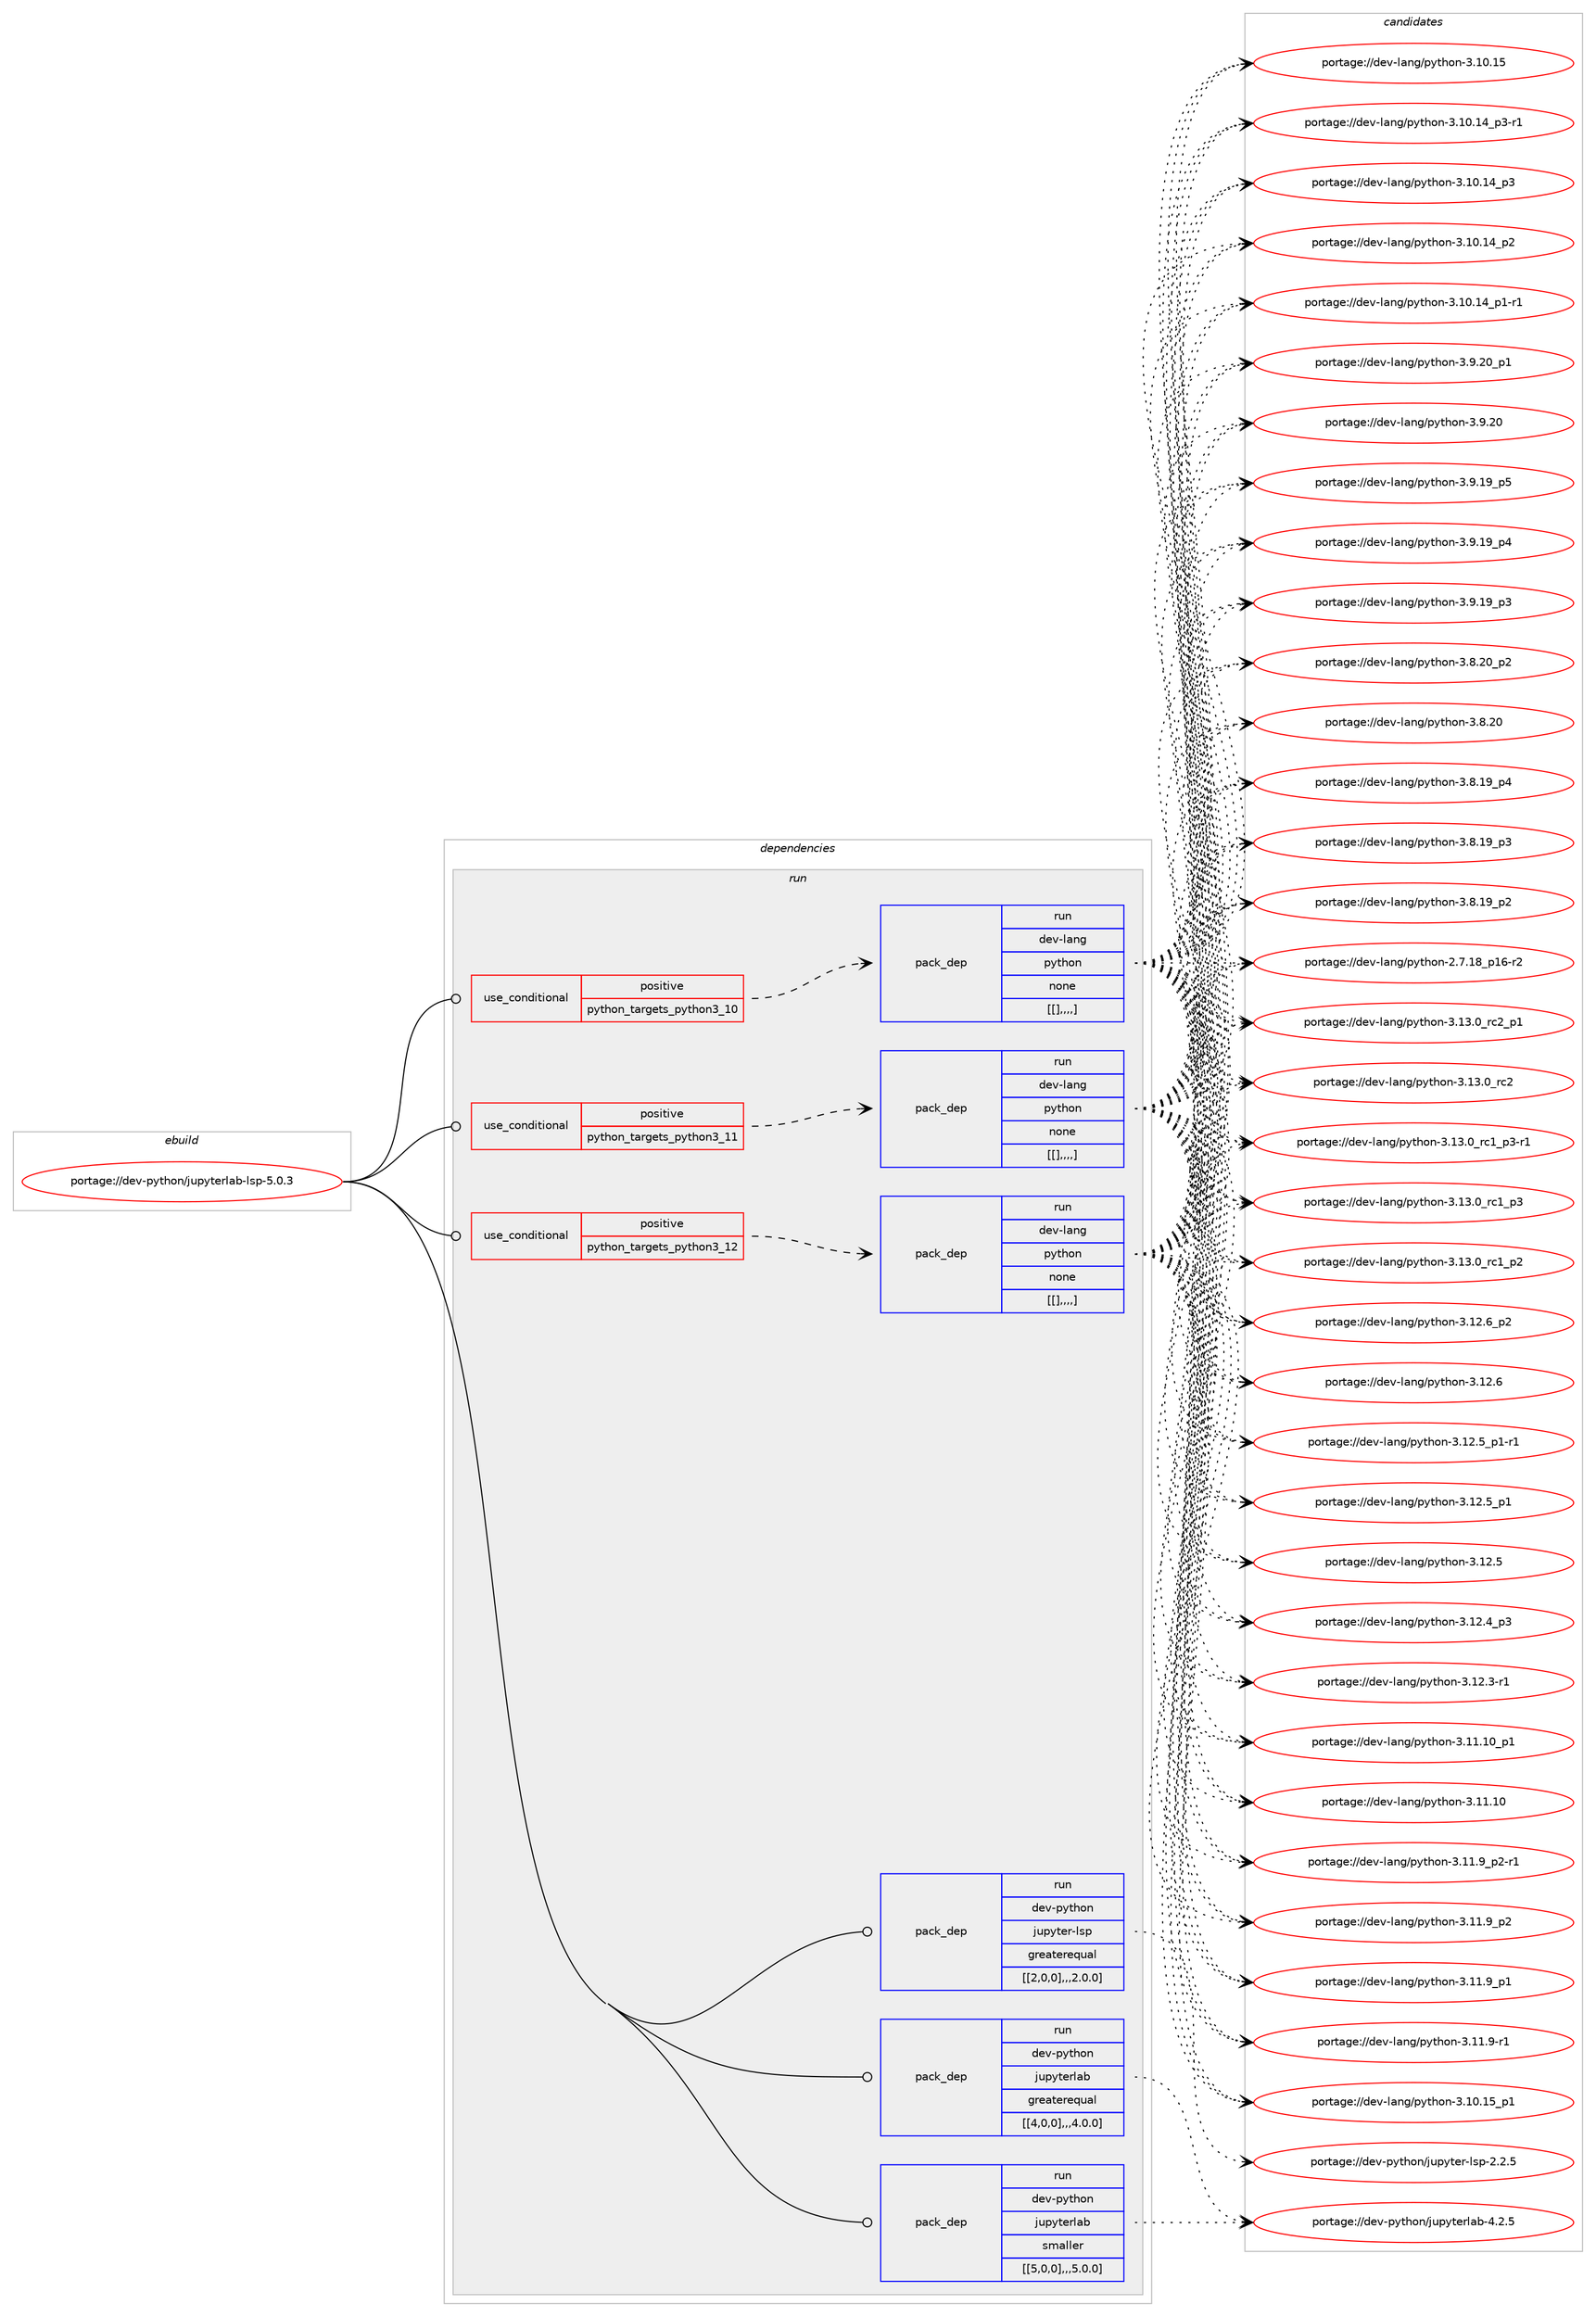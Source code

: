 digraph prolog {

# *************
# Graph options
# *************

newrank=true;
concentrate=true;
compound=true;
graph [rankdir=LR,fontname=Helvetica,fontsize=10,ranksep=1.5];#, ranksep=2.5, nodesep=0.2];
edge  [arrowhead=vee];
node  [fontname=Helvetica,fontsize=10];

# **********
# The ebuild
# **********

subgraph cluster_leftcol {
color=gray;
label=<<i>ebuild</i>>;
id [label="portage://dev-python/jupyterlab-lsp-5.0.3", color=red, width=4, href="../dev-python/jupyterlab-lsp-5.0.3.svg"];
}

# ****************
# The dependencies
# ****************

subgraph cluster_midcol {
color=gray;
label=<<i>dependencies</i>>;
subgraph cluster_compile {
fillcolor="#eeeeee";
style=filled;
label=<<i>compile</i>>;
}
subgraph cluster_compileandrun {
fillcolor="#eeeeee";
style=filled;
label=<<i>compile and run</i>>;
}
subgraph cluster_run {
fillcolor="#eeeeee";
style=filled;
label=<<i>run</i>>;
subgraph cond35221 {
dependency151256 [label=<<TABLE BORDER="0" CELLBORDER="1" CELLSPACING="0" CELLPADDING="4"><TR><TD ROWSPAN="3" CELLPADDING="10">use_conditional</TD></TR><TR><TD>positive</TD></TR><TR><TD>python_targets_python3_10</TD></TR></TABLE>>, shape=none, color=red];
subgraph pack114821 {
dependency151257 [label=<<TABLE BORDER="0" CELLBORDER="1" CELLSPACING="0" CELLPADDING="4" WIDTH="220"><TR><TD ROWSPAN="6" CELLPADDING="30">pack_dep</TD></TR><TR><TD WIDTH="110">run</TD></TR><TR><TD>dev-lang</TD></TR><TR><TD>python</TD></TR><TR><TD>none</TD></TR><TR><TD>[[],,,,]</TD></TR></TABLE>>, shape=none, color=blue];
}
dependency151256:e -> dependency151257:w [weight=20,style="dashed",arrowhead="vee"];
}
id:e -> dependency151256:w [weight=20,style="solid",arrowhead="odot"];
subgraph cond35222 {
dependency151258 [label=<<TABLE BORDER="0" CELLBORDER="1" CELLSPACING="0" CELLPADDING="4"><TR><TD ROWSPAN="3" CELLPADDING="10">use_conditional</TD></TR><TR><TD>positive</TD></TR><TR><TD>python_targets_python3_11</TD></TR></TABLE>>, shape=none, color=red];
subgraph pack114822 {
dependency151259 [label=<<TABLE BORDER="0" CELLBORDER="1" CELLSPACING="0" CELLPADDING="4" WIDTH="220"><TR><TD ROWSPAN="6" CELLPADDING="30">pack_dep</TD></TR><TR><TD WIDTH="110">run</TD></TR><TR><TD>dev-lang</TD></TR><TR><TD>python</TD></TR><TR><TD>none</TD></TR><TR><TD>[[],,,,]</TD></TR></TABLE>>, shape=none, color=blue];
}
dependency151258:e -> dependency151259:w [weight=20,style="dashed",arrowhead="vee"];
}
id:e -> dependency151258:w [weight=20,style="solid",arrowhead="odot"];
subgraph cond35223 {
dependency151260 [label=<<TABLE BORDER="0" CELLBORDER="1" CELLSPACING="0" CELLPADDING="4"><TR><TD ROWSPAN="3" CELLPADDING="10">use_conditional</TD></TR><TR><TD>positive</TD></TR><TR><TD>python_targets_python3_12</TD></TR></TABLE>>, shape=none, color=red];
subgraph pack114823 {
dependency151261 [label=<<TABLE BORDER="0" CELLBORDER="1" CELLSPACING="0" CELLPADDING="4" WIDTH="220"><TR><TD ROWSPAN="6" CELLPADDING="30">pack_dep</TD></TR><TR><TD WIDTH="110">run</TD></TR><TR><TD>dev-lang</TD></TR><TR><TD>python</TD></TR><TR><TD>none</TD></TR><TR><TD>[[],,,,]</TD></TR></TABLE>>, shape=none, color=blue];
}
dependency151260:e -> dependency151261:w [weight=20,style="dashed",arrowhead="vee"];
}
id:e -> dependency151260:w [weight=20,style="solid",arrowhead="odot"];
subgraph pack114824 {
dependency151262 [label=<<TABLE BORDER="0" CELLBORDER="1" CELLSPACING="0" CELLPADDING="4" WIDTH="220"><TR><TD ROWSPAN="6" CELLPADDING="30">pack_dep</TD></TR><TR><TD WIDTH="110">run</TD></TR><TR><TD>dev-python</TD></TR><TR><TD>jupyter-lsp</TD></TR><TR><TD>greaterequal</TD></TR><TR><TD>[[2,0,0],,,2.0.0]</TD></TR></TABLE>>, shape=none, color=blue];
}
id:e -> dependency151262:w [weight=20,style="solid",arrowhead="odot"];
subgraph pack114825 {
dependency151263 [label=<<TABLE BORDER="0" CELLBORDER="1" CELLSPACING="0" CELLPADDING="4" WIDTH="220"><TR><TD ROWSPAN="6" CELLPADDING="30">pack_dep</TD></TR><TR><TD WIDTH="110">run</TD></TR><TR><TD>dev-python</TD></TR><TR><TD>jupyterlab</TD></TR><TR><TD>greaterequal</TD></TR><TR><TD>[[4,0,0],,,4.0.0]</TD></TR></TABLE>>, shape=none, color=blue];
}
id:e -> dependency151263:w [weight=20,style="solid",arrowhead="odot"];
subgraph pack114826 {
dependency151264 [label=<<TABLE BORDER="0" CELLBORDER="1" CELLSPACING="0" CELLPADDING="4" WIDTH="220"><TR><TD ROWSPAN="6" CELLPADDING="30">pack_dep</TD></TR><TR><TD WIDTH="110">run</TD></TR><TR><TD>dev-python</TD></TR><TR><TD>jupyterlab</TD></TR><TR><TD>smaller</TD></TR><TR><TD>[[5,0,0],,,5.0.0]</TD></TR></TABLE>>, shape=none, color=blue];
}
id:e -> dependency151264:w [weight=20,style="solid",arrowhead="odot"];
}
}

# **************
# The candidates
# **************

subgraph cluster_choices {
rank=same;
color=gray;
label=<<i>candidates</i>>;

subgraph choice114821 {
color=black;
nodesep=1;
choice100101118451089711010347112121116104111110455146495146489511499509511249 [label="portage://dev-lang/python-3.13.0_rc2_p1", color=red, width=4,href="../dev-lang/python-3.13.0_rc2_p1.svg"];
choice10010111845108971101034711212111610411111045514649514648951149950 [label="portage://dev-lang/python-3.13.0_rc2", color=red, width=4,href="../dev-lang/python-3.13.0_rc2.svg"];
choice1001011184510897110103471121211161041111104551464951464895114994995112514511449 [label="portage://dev-lang/python-3.13.0_rc1_p3-r1", color=red, width=4,href="../dev-lang/python-3.13.0_rc1_p3-r1.svg"];
choice100101118451089711010347112121116104111110455146495146489511499499511251 [label="portage://dev-lang/python-3.13.0_rc1_p3", color=red, width=4,href="../dev-lang/python-3.13.0_rc1_p3.svg"];
choice100101118451089711010347112121116104111110455146495146489511499499511250 [label="portage://dev-lang/python-3.13.0_rc1_p2", color=red, width=4,href="../dev-lang/python-3.13.0_rc1_p2.svg"];
choice100101118451089711010347112121116104111110455146495046549511250 [label="portage://dev-lang/python-3.12.6_p2", color=red, width=4,href="../dev-lang/python-3.12.6_p2.svg"];
choice10010111845108971101034711212111610411111045514649504654 [label="portage://dev-lang/python-3.12.6", color=red, width=4,href="../dev-lang/python-3.12.6.svg"];
choice1001011184510897110103471121211161041111104551464950465395112494511449 [label="portage://dev-lang/python-3.12.5_p1-r1", color=red, width=4,href="../dev-lang/python-3.12.5_p1-r1.svg"];
choice100101118451089711010347112121116104111110455146495046539511249 [label="portage://dev-lang/python-3.12.5_p1", color=red, width=4,href="../dev-lang/python-3.12.5_p1.svg"];
choice10010111845108971101034711212111610411111045514649504653 [label="portage://dev-lang/python-3.12.5", color=red, width=4,href="../dev-lang/python-3.12.5.svg"];
choice100101118451089711010347112121116104111110455146495046529511251 [label="portage://dev-lang/python-3.12.4_p3", color=red, width=4,href="../dev-lang/python-3.12.4_p3.svg"];
choice100101118451089711010347112121116104111110455146495046514511449 [label="portage://dev-lang/python-3.12.3-r1", color=red, width=4,href="../dev-lang/python-3.12.3-r1.svg"];
choice10010111845108971101034711212111610411111045514649494649489511249 [label="portage://dev-lang/python-3.11.10_p1", color=red, width=4,href="../dev-lang/python-3.11.10_p1.svg"];
choice1001011184510897110103471121211161041111104551464949464948 [label="portage://dev-lang/python-3.11.10", color=red, width=4,href="../dev-lang/python-3.11.10.svg"];
choice1001011184510897110103471121211161041111104551464949465795112504511449 [label="portage://dev-lang/python-3.11.9_p2-r1", color=red, width=4,href="../dev-lang/python-3.11.9_p2-r1.svg"];
choice100101118451089711010347112121116104111110455146494946579511250 [label="portage://dev-lang/python-3.11.9_p2", color=red, width=4,href="../dev-lang/python-3.11.9_p2.svg"];
choice100101118451089711010347112121116104111110455146494946579511249 [label="portage://dev-lang/python-3.11.9_p1", color=red, width=4,href="../dev-lang/python-3.11.9_p1.svg"];
choice100101118451089711010347112121116104111110455146494946574511449 [label="portage://dev-lang/python-3.11.9-r1", color=red, width=4,href="../dev-lang/python-3.11.9-r1.svg"];
choice10010111845108971101034711212111610411111045514649484649539511249 [label="portage://dev-lang/python-3.10.15_p1", color=red, width=4,href="../dev-lang/python-3.10.15_p1.svg"];
choice1001011184510897110103471121211161041111104551464948464953 [label="portage://dev-lang/python-3.10.15", color=red, width=4,href="../dev-lang/python-3.10.15.svg"];
choice100101118451089711010347112121116104111110455146494846495295112514511449 [label="portage://dev-lang/python-3.10.14_p3-r1", color=red, width=4,href="../dev-lang/python-3.10.14_p3-r1.svg"];
choice10010111845108971101034711212111610411111045514649484649529511251 [label="portage://dev-lang/python-3.10.14_p3", color=red, width=4,href="../dev-lang/python-3.10.14_p3.svg"];
choice10010111845108971101034711212111610411111045514649484649529511250 [label="portage://dev-lang/python-3.10.14_p2", color=red, width=4,href="../dev-lang/python-3.10.14_p2.svg"];
choice100101118451089711010347112121116104111110455146494846495295112494511449 [label="portage://dev-lang/python-3.10.14_p1-r1", color=red, width=4,href="../dev-lang/python-3.10.14_p1-r1.svg"];
choice100101118451089711010347112121116104111110455146574650489511249 [label="portage://dev-lang/python-3.9.20_p1", color=red, width=4,href="../dev-lang/python-3.9.20_p1.svg"];
choice10010111845108971101034711212111610411111045514657465048 [label="portage://dev-lang/python-3.9.20", color=red, width=4,href="../dev-lang/python-3.9.20.svg"];
choice100101118451089711010347112121116104111110455146574649579511253 [label="portage://dev-lang/python-3.9.19_p5", color=red, width=4,href="../dev-lang/python-3.9.19_p5.svg"];
choice100101118451089711010347112121116104111110455146574649579511252 [label="portage://dev-lang/python-3.9.19_p4", color=red, width=4,href="../dev-lang/python-3.9.19_p4.svg"];
choice100101118451089711010347112121116104111110455146574649579511251 [label="portage://dev-lang/python-3.9.19_p3", color=red, width=4,href="../dev-lang/python-3.9.19_p3.svg"];
choice100101118451089711010347112121116104111110455146564650489511250 [label="portage://dev-lang/python-3.8.20_p2", color=red, width=4,href="../dev-lang/python-3.8.20_p2.svg"];
choice10010111845108971101034711212111610411111045514656465048 [label="portage://dev-lang/python-3.8.20", color=red, width=4,href="../dev-lang/python-3.8.20.svg"];
choice100101118451089711010347112121116104111110455146564649579511252 [label="portage://dev-lang/python-3.8.19_p4", color=red, width=4,href="../dev-lang/python-3.8.19_p4.svg"];
choice100101118451089711010347112121116104111110455146564649579511251 [label="portage://dev-lang/python-3.8.19_p3", color=red, width=4,href="../dev-lang/python-3.8.19_p3.svg"];
choice100101118451089711010347112121116104111110455146564649579511250 [label="portage://dev-lang/python-3.8.19_p2", color=red, width=4,href="../dev-lang/python-3.8.19_p2.svg"];
choice100101118451089711010347112121116104111110455046554649569511249544511450 [label="portage://dev-lang/python-2.7.18_p16-r2", color=red, width=4,href="../dev-lang/python-2.7.18_p16-r2.svg"];
dependency151257:e -> choice100101118451089711010347112121116104111110455146495146489511499509511249:w [style=dotted,weight="100"];
dependency151257:e -> choice10010111845108971101034711212111610411111045514649514648951149950:w [style=dotted,weight="100"];
dependency151257:e -> choice1001011184510897110103471121211161041111104551464951464895114994995112514511449:w [style=dotted,weight="100"];
dependency151257:e -> choice100101118451089711010347112121116104111110455146495146489511499499511251:w [style=dotted,weight="100"];
dependency151257:e -> choice100101118451089711010347112121116104111110455146495146489511499499511250:w [style=dotted,weight="100"];
dependency151257:e -> choice100101118451089711010347112121116104111110455146495046549511250:w [style=dotted,weight="100"];
dependency151257:e -> choice10010111845108971101034711212111610411111045514649504654:w [style=dotted,weight="100"];
dependency151257:e -> choice1001011184510897110103471121211161041111104551464950465395112494511449:w [style=dotted,weight="100"];
dependency151257:e -> choice100101118451089711010347112121116104111110455146495046539511249:w [style=dotted,weight="100"];
dependency151257:e -> choice10010111845108971101034711212111610411111045514649504653:w [style=dotted,weight="100"];
dependency151257:e -> choice100101118451089711010347112121116104111110455146495046529511251:w [style=dotted,weight="100"];
dependency151257:e -> choice100101118451089711010347112121116104111110455146495046514511449:w [style=dotted,weight="100"];
dependency151257:e -> choice10010111845108971101034711212111610411111045514649494649489511249:w [style=dotted,weight="100"];
dependency151257:e -> choice1001011184510897110103471121211161041111104551464949464948:w [style=dotted,weight="100"];
dependency151257:e -> choice1001011184510897110103471121211161041111104551464949465795112504511449:w [style=dotted,weight="100"];
dependency151257:e -> choice100101118451089711010347112121116104111110455146494946579511250:w [style=dotted,weight="100"];
dependency151257:e -> choice100101118451089711010347112121116104111110455146494946579511249:w [style=dotted,weight="100"];
dependency151257:e -> choice100101118451089711010347112121116104111110455146494946574511449:w [style=dotted,weight="100"];
dependency151257:e -> choice10010111845108971101034711212111610411111045514649484649539511249:w [style=dotted,weight="100"];
dependency151257:e -> choice1001011184510897110103471121211161041111104551464948464953:w [style=dotted,weight="100"];
dependency151257:e -> choice100101118451089711010347112121116104111110455146494846495295112514511449:w [style=dotted,weight="100"];
dependency151257:e -> choice10010111845108971101034711212111610411111045514649484649529511251:w [style=dotted,weight="100"];
dependency151257:e -> choice10010111845108971101034711212111610411111045514649484649529511250:w [style=dotted,weight="100"];
dependency151257:e -> choice100101118451089711010347112121116104111110455146494846495295112494511449:w [style=dotted,weight="100"];
dependency151257:e -> choice100101118451089711010347112121116104111110455146574650489511249:w [style=dotted,weight="100"];
dependency151257:e -> choice10010111845108971101034711212111610411111045514657465048:w [style=dotted,weight="100"];
dependency151257:e -> choice100101118451089711010347112121116104111110455146574649579511253:w [style=dotted,weight="100"];
dependency151257:e -> choice100101118451089711010347112121116104111110455146574649579511252:w [style=dotted,weight="100"];
dependency151257:e -> choice100101118451089711010347112121116104111110455146574649579511251:w [style=dotted,weight="100"];
dependency151257:e -> choice100101118451089711010347112121116104111110455146564650489511250:w [style=dotted,weight="100"];
dependency151257:e -> choice10010111845108971101034711212111610411111045514656465048:w [style=dotted,weight="100"];
dependency151257:e -> choice100101118451089711010347112121116104111110455146564649579511252:w [style=dotted,weight="100"];
dependency151257:e -> choice100101118451089711010347112121116104111110455146564649579511251:w [style=dotted,weight="100"];
dependency151257:e -> choice100101118451089711010347112121116104111110455146564649579511250:w [style=dotted,weight="100"];
dependency151257:e -> choice100101118451089711010347112121116104111110455046554649569511249544511450:w [style=dotted,weight="100"];
}
subgraph choice114822 {
color=black;
nodesep=1;
choice100101118451089711010347112121116104111110455146495146489511499509511249 [label="portage://dev-lang/python-3.13.0_rc2_p1", color=red, width=4,href="../dev-lang/python-3.13.0_rc2_p1.svg"];
choice10010111845108971101034711212111610411111045514649514648951149950 [label="portage://dev-lang/python-3.13.0_rc2", color=red, width=4,href="../dev-lang/python-3.13.0_rc2.svg"];
choice1001011184510897110103471121211161041111104551464951464895114994995112514511449 [label="portage://dev-lang/python-3.13.0_rc1_p3-r1", color=red, width=4,href="../dev-lang/python-3.13.0_rc1_p3-r1.svg"];
choice100101118451089711010347112121116104111110455146495146489511499499511251 [label="portage://dev-lang/python-3.13.0_rc1_p3", color=red, width=4,href="../dev-lang/python-3.13.0_rc1_p3.svg"];
choice100101118451089711010347112121116104111110455146495146489511499499511250 [label="portage://dev-lang/python-3.13.0_rc1_p2", color=red, width=4,href="../dev-lang/python-3.13.0_rc1_p2.svg"];
choice100101118451089711010347112121116104111110455146495046549511250 [label="portage://dev-lang/python-3.12.6_p2", color=red, width=4,href="../dev-lang/python-3.12.6_p2.svg"];
choice10010111845108971101034711212111610411111045514649504654 [label="portage://dev-lang/python-3.12.6", color=red, width=4,href="../dev-lang/python-3.12.6.svg"];
choice1001011184510897110103471121211161041111104551464950465395112494511449 [label="portage://dev-lang/python-3.12.5_p1-r1", color=red, width=4,href="../dev-lang/python-3.12.5_p1-r1.svg"];
choice100101118451089711010347112121116104111110455146495046539511249 [label="portage://dev-lang/python-3.12.5_p1", color=red, width=4,href="../dev-lang/python-3.12.5_p1.svg"];
choice10010111845108971101034711212111610411111045514649504653 [label="portage://dev-lang/python-3.12.5", color=red, width=4,href="../dev-lang/python-3.12.5.svg"];
choice100101118451089711010347112121116104111110455146495046529511251 [label="portage://dev-lang/python-3.12.4_p3", color=red, width=4,href="../dev-lang/python-3.12.4_p3.svg"];
choice100101118451089711010347112121116104111110455146495046514511449 [label="portage://dev-lang/python-3.12.3-r1", color=red, width=4,href="../dev-lang/python-3.12.3-r1.svg"];
choice10010111845108971101034711212111610411111045514649494649489511249 [label="portage://dev-lang/python-3.11.10_p1", color=red, width=4,href="../dev-lang/python-3.11.10_p1.svg"];
choice1001011184510897110103471121211161041111104551464949464948 [label="portage://dev-lang/python-3.11.10", color=red, width=4,href="../dev-lang/python-3.11.10.svg"];
choice1001011184510897110103471121211161041111104551464949465795112504511449 [label="portage://dev-lang/python-3.11.9_p2-r1", color=red, width=4,href="../dev-lang/python-3.11.9_p2-r1.svg"];
choice100101118451089711010347112121116104111110455146494946579511250 [label="portage://dev-lang/python-3.11.9_p2", color=red, width=4,href="../dev-lang/python-3.11.9_p2.svg"];
choice100101118451089711010347112121116104111110455146494946579511249 [label="portage://dev-lang/python-3.11.9_p1", color=red, width=4,href="../dev-lang/python-3.11.9_p1.svg"];
choice100101118451089711010347112121116104111110455146494946574511449 [label="portage://dev-lang/python-3.11.9-r1", color=red, width=4,href="../dev-lang/python-3.11.9-r1.svg"];
choice10010111845108971101034711212111610411111045514649484649539511249 [label="portage://dev-lang/python-3.10.15_p1", color=red, width=4,href="../dev-lang/python-3.10.15_p1.svg"];
choice1001011184510897110103471121211161041111104551464948464953 [label="portage://dev-lang/python-3.10.15", color=red, width=4,href="../dev-lang/python-3.10.15.svg"];
choice100101118451089711010347112121116104111110455146494846495295112514511449 [label="portage://dev-lang/python-3.10.14_p3-r1", color=red, width=4,href="../dev-lang/python-3.10.14_p3-r1.svg"];
choice10010111845108971101034711212111610411111045514649484649529511251 [label="portage://dev-lang/python-3.10.14_p3", color=red, width=4,href="../dev-lang/python-3.10.14_p3.svg"];
choice10010111845108971101034711212111610411111045514649484649529511250 [label="portage://dev-lang/python-3.10.14_p2", color=red, width=4,href="../dev-lang/python-3.10.14_p2.svg"];
choice100101118451089711010347112121116104111110455146494846495295112494511449 [label="portage://dev-lang/python-3.10.14_p1-r1", color=red, width=4,href="../dev-lang/python-3.10.14_p1-r1.svg"];
choice100101118451089711010347112121116104111110455146574650489511249 [label="portage://dev-lang/python-3.9.20_p1", color=red, width=4,href="../dev-lang/python-3.9.20_p1.svg"];
choice10010111845108971101034711212111610411111045514657465048 [label="portage://dev-lang/python-3.9.20", color=red, width=4,href="../dev-lang/python-3.9.20.svg"];
choice100101118451089711010347112121116104111110455146574649579511253 [label="portage://dev-lang/python-3.9.19_p5", color=red, width=4,href="../dev-lang/python-3.9.19_p5.svg"];
choice100101118451089711010347112121116104111110455146574649579511252 [label="portage://dev-lang/python-3.9.19_p4", color=red, width=4,href="../dev-lang/python-3.9.19_p4.svg"];
choice100101118451089711010347112121116104111110455146574649579511251 [label="portage://dev-lang/python-3.9.19_p3", color=red, width=4,href="../dev-lang/python-3.9.19_p3.svg"];
choice100101118451089711010347112121116104111110455146564650489511250 [label="portage://dev-lang/python-3.8.20_p2", color=red, width=4,href="../dev-lang/python-3.8.20_p2.svg"];
choice10010111845108971101034711212111610411111045514656465048 [label="portage://dev-lang/python-3.8.20", color=red, width=4,href="../dev-lang/python-3.8.20.svg"];
choice100101118451089711010347112121116104111110455146564649579511252 [label="portage://dev-lang/python-3.8.19_p4", color=red, width=4,href="../dev-lang/python-3.8.19_p4.svg"];
choice100101118451089711010347112121116104111110455146564649579511251 [label="portage://dev-lang/python-3.8.19_p3", color=red, width=4,href="../dev-lang/python-3.8.19_p3.svg"];
choice100101118451089711010347112121116104111110455146564649579511250 [label="portage://dev-lang/python-3.8.19_p2", color=red, width=4,href="../dev-lang/python-3.8.19_p2.svg"];
choice100101118451089711010347112121116104111110455046554649569511249544511450 [label="portage://dev-lang/python-2.7.18_p16-r2", color=red, width=4,href="../dev-lang/python-2.7.18_p16-r2.svg"];
dependency151259:e -> choice100101118451089711010347112121116104111110455146495146489511499509511249:w [style=dotted,weight="100"];
dependency151259:e -> choice10010111845108971101034711212111610411111045514649514648951149950:w [style=dotted,weight="100"];
dependency151259:e -> choice1001011184510897110103471121211161041111104551464951464895114994995112514511449:w [style=dotted,weight="100"];
dependency151259:e -> choice100101118451089711010347112121116104111110455146495146489511499499511251:w [style=dotted,weight="100"];
dependency151259:e -> choice100101118451089711010347112121116104111110455146495146489511499499511250:w [style=dotted,weight="100"];
dependency151259:e -> choice100101118451089711010347112121116104111110455146495046549511250:w [style=dotted,weight="100"];
dependency151259:e -> choice10010111845108971101034711212111610411111045514649504654:w [style=dotted,weight="100"];
dependency151259:e -> choice1001011184510897110103471121211161041111104551464950465395112494511449:w [style=dotted,weight="100"];
dependency151259:e -> choice100101118451089711010347112121116104111110455146495046539511249:w [style=dotted,weight="100"];
dependency151259:e -> choice10010111845108971101034711212111610411111045514649504653:w [style=dotted,weight="100"];
dependency151259:e -> choice100101118451089711010347112121116104111110455146495046529511251:w [style=dotted,weight="100"];
dependency151259:e -> choice100101118451089711010347112121116104111110455146495046514511449:w [style=dotted,weight="100"];
dependency151259:e -> choice10010111845108971101034711212111610411111045514649494649489511249:w [style=dotted,weight="100"];
dependency151259:e -> choice1001011184510897110103471121211161041111104551464949464948:w [style=dotted,weight="100"];
dependency151259:e -> choice1001011184510897110103471121211161041111104551464949465795112504511449:w [style=dotted,weight="100"];
dependency151259:e -> choice100101118451089711010347112121116104111110455146494946579511250:w [style=dotted,weight="100"];
dependency151259:e -> choice100101118451089711010347112121116104111110455146494946579511249:w [style=dotted,weight="100"];
dependency151259:e -> choice100101118451089711010347112121116104111110455146494946574511449:w [style=dotted,weight="100"];
dependency151259:e -> choice10010111845108971101034711212111610411111045514649484649539511249:w [style=dotted,weight="100"];
dependency151259:e -> choice1001011184510897110103471121211161041111104551464948464953:w [style=dotted,weight="100"];
dependency151259:e -> choice100101118451089711010347112121116104111110455146494846495295112514511449:w [style=dotted,weight="100"];
dependency151259:e -> choice10010111845108971101034711212111610411111045514649484649529511251:w [style=dotted,weight="100"];
dependency151259:e -> choice10010111845108971101034711212111610411111045514649484649529511250:w [style=dotted,weight="100"];
dependency151259:e -> choice100101118451089711010347112121116104111110455146494846495295112494511449:w [style=dotted,weight="100"];
dependency151259:e -> choice100101118451089711010347112121116104111110455146574650489511249:w [style=dotted,weight="100"];
dependency151259:e -> choice10010111845108971101034711212111610411111045514657465048:w [style=dotted,weight="100"];
dependency151259:e -> choice100101118451089711010347112121116104111110455146574649579511253:w [style=dotted,weight="100"];
dependency151259:e -> choice100101118451089711010347112121116104111110455146574649579511252:w [style=dotted,weight="100"];
dependency151259:e -> choice100101118451089711010347112121116104111110455146574649579511251:w [style=dotted,weight="100"];
dependency151259:e -> choice100101118451089711010347112121116104111110455146564650489511250:w [style=dotted,weight="100"];
dependency151259:e -> choice10010111845108971101034711212111610411111045514656465048:w [style=dotted,weight="100"];
dependency151259:e -> choice100101118451089711010347112121116104111110455146564649579511252:w [style=dotted,weight="100"];
dependency151259:e -> choice100101118451089711010347112121116104111110455146564649579511251:w [style=dotted,weight="100"];
dependency151259:e -> choice100101118451089711010347112121116104111110455146564649579511250:w [style=dotted,weight="100"];
dependency151259:e -> choice100101118451089711010347112121116104111110455046554649569511249544511450:w [style=dotted,weight="100"];
}
subgraph choice114823 {
color=black;
nodesep=1;
choice100101118451089711010347112121116104111110455146495146489511499509511249 [label="portage://dev-lang/python-3.13.0_rc2_p1", color=red, width=4,href="../dev-lang/python-3.13.0_rc2_p1.svg"];
choice10010111845108971101034711212111610411111045514649514648951149950 [label="portage://dev-lang/python-3.13.0_rc2", color=red, width=4,href="../dev-lang/python-3.13.0_rc2.svg"];
choice1001011184510897110103471121211161041111104551464951464895114994995112514511449 [label="portage://dev-lang/python-3.13.0_rc1_p3-r1", color=red, width=4,href="../dev-lang/python-3.13.0_rc1_p3-r1.svg"];
choice100101118451089711010347112121116104111110455146495146489511499499511251 [label="portage://dev-lang/python-3.13.0_rc1_p3", color=red, width=4,href="../dev-lang/python-3.13.0_rc1_p3.svg"];
choice100101118451089711010347112121116104111110455146495146489511499499511250 [label="portage://dev-lang/python-3.13.0_rc1_p2", color=red, width=4,href="../dev-lang/python-3.13.0_rc1_p2.svg"];
choice100101118451089711010347112121116104111110455146495046549511250 [label="portage://dev-lang/python-3.12.6_p2", color=red, width=4,href="../dev-lang/python-3.12.6_p2.svg"];
choice10010111845108971101034711212111610411111045514649504654 [label="portage://dev-lang/python-3.12.6", color=red, width=4,href="../dev-lang/python-3.12.6.svg"];
choice1001011184510897110103471121211161041111104551464950465395112494511449 [label="portage://dev-lang/python-3.12.5_p1-r1", color=red, width=4,href="../dev-lang/python-3.12.5_p1-r1.svg"];
choice100101118451089711010347112121116104111110455146495046539511249 [label="portage://dev-lang/python-3.12.5_p1", color=red, width=4,href="../dev-lang/python-3.12.5_p1.svg"];
choice10010111845108971101034711212111610411111045514649504653 [label="portage://dev-lang/python-3.12.5", color=red, width=4,href="../dev-lang/python-3.12.5.svg"];
choice100101118451089711010347112121116104111110455146495046529511251 [label="portage://dev-lang/python-3.12.4_p3", color=red, width=4,href="../dev-lang/python-3.12.4_p3.svg"];
choice100101118451089711010347112121116104111110455146495046514511449 [label="portage://dev-lang/python-3.12.3-r1", color=red, width=4,href="../dev-lang/python-3.12.3-r1.svg"];
choice10010111845108971101034711212111610411111045514649494649489511249 [label="portage://dev-lang/python-3.11.10_p1", color=red, width=4,href="../dev-lang/python-3.11.10_p1.svg"];
choice1001011184510897110103471121211161041111104551464949464948 [label="portage://dev-lang/python-3.11.10", color=red, width=4,href="../dev-lang/python-3.11.10.svg"];
choice1001011184510897110103471121211161041111104551464949465795112504511449 [label="portage://dev-lang/python-3.11.9_p2-r1", color=red, width=4,href="../dev-lang/python-3.11.9_p2-r1.svg"];
choice100101118451089711010347112121116104111110455146494946579511250 [label="portage://dev-lang/python-3.11.9_p2", color=red, width=4,href="../dev-lang/python-3.11.9_p2.svg"];
choice100101118451089711010347112121116104111110455146494946579511249 [label="portage://dev-lang/python-3.11.9_p1", color=red, width=4,href="../dev-lang/python-3.11.9_p1.svg"];
choice100101118451089711010347112121116104111110455146494946574511449 [label="portage://dev-lang/python-3.11.9-r1", color=red, width=4,href="../dev-lang/python-3.11.9-r1.svg"];
choice10010111845108971101034711212111610411111045514649484649539511249 [label="portage://dev-lang/python-3.10.15_p1", color=red, width=4,href="../dev-lang/python-3.10.15_p1.svg"];
choice1001011184510897110103471121211161041111104551464948464953 [label="portage://dev-lang/python-3.10.15", color=red, width=4,href="../dev-lang/python-3.10.15.svg"];
choice100101118451089711010347112121116104111110455146494846495295112514511449 [label="portage://dev-lang/python-3.10.14_p3-r1", color=red, width=4,href="../dev-lang/python-3.10.14_p3-r1.svg"];
choice10010111845108971101034711212111610411111045514649484649529511251 [label="portage://dev-lang/python-3.10.14_p3", color=red, width=4,href="../dev-lang/python-3.10.14_p3.svg"];
choice10010111845108971101034711212111610411111045514649484649529511250 [label="portage://dev-lang/python-3.10.14_p2", color=red, width=4,href="../dev-lang/python-3.10.14_p2.svg"];
choice100101118451089711010347112121116104111110455146494846495295112494511449 [label="portage://dev-lang/python-3.10.14_p1-r1", color=red, width=4,href="../dev-lang/python-3.10.14_p1-r1.svg"];
choice100101118451089711010347112121116104111110455146574650489511249 [label="portage://dev-lang/python-3.9.20_p1", color=red, width=4,href="../dev-lang/python-3.9.20_p1.svg"];
choice10010111845108971101034711212111610411111045514657465048 [label="portage://dev-lang/python-3.9.20", color=red, width=4,href="../dev-lang/python-3.9.20.svg"];
choice100101118451089711010347112121116104111110455146574649579511253 [label="portage://dev-lang/python-3.9.19_p5", color=red, width=4,href="../dev-lang/python-3.9.19_p5.svg"];
choice100101118451089711010347112121116104111110455146574649579511252 [label="portage://dev-lang/python-3.9.19_p4", color=red, width=4,href="../dev-lang/python-3.9.19_p4.svg"];
choice100101118451089711010347112121116104111110455146574649579511251 [label="portage://dev-lang/python-3.9.19_p3", color=red, width=4,href="../dev-lang/python-3.9.19_p3.svg"];
choice100101118451089711010347112121116104111110455146564650489511250 [label="portage://dev-lang/python-3.8.20_p2", color=red, width=4,href="../dev-lang/python-3.8.20_p2.svg"];
choice10010111845108971101034711212111610411111045514656465048 [label="portage://dev-lang/python-3.8.20", color=red, width=4,href="../dev-lang/python-3.8.20.svg"];
choice100101118451089711010347112121116104111110455146564649579511252 [label="portage://dev-lang/python-3.8.19_p4", color=red, width=4,href="../dev-lang/python-3.8.19_p4.svg"];
choice100101118451089711010347112121116104111110455146564649579511251 [label="portage://dev-lang/python-3.8.19_p3", color=red, width=4,href="../dev-lang/python-3.8.19_p3.svg"];
choice100101118451089711010347112121116104111110455146564649579511250 [label="portage://dev-lang/python-3.8.19_p2", color=red, width=4,href="../dev-lang/python-3.8.19_p2.svg"];
choice100101118451089711010347112121116104111110455046554649569511249544511450 [label="portage://dev-lang/python-2.7.18_p16-r2", color=red, width=4,href="../dev-lang/python-2.7.18_p16-r2.svg"];
dependency151261:e -> choice100101118451089711010347112121116104111110455146495146489511499509511249:w [style=dotted,weight="100"];
dependency151261:e -> choice10010111845108971101034711212111610411111045514649514648951149950:w [style=dotted,weight="100"];
dependency151261:e -> choice1001011184510897110103471121211161041111104551464951464895114994995112514511449:w [style=dotted,weight="100"];
dependency151261:e -> choice100101118451089711010347112121116104111110455146495146489511499499511251:w [style=dotted,weight="100"];
dependency151261:e -> choice100101118451089711010347112121116104111110455146495146489511499499511250:w [style=dotted,weight="100"];
dependency151261:e -> choice100101118451089711010347112121116104111110455146495046549511250:w [style=dotted,weight="100"];
dependency151261:e -> choice10010111845108971101034711212111610411111045514649504654:w [style=dotted,weight="100"];
dependency151261:e -> choice1001011184510897110103471121211161041111104551464950465395112494511449:w [style=dotted,weight="100"];
dependency151261:e -> choice100101118451089711010347112121116104111110455146495046539511249:w [style=dotted,weight="100"];
dependency151261:e -> choice10010111845108971101034711212111610411111045514649504653:w [style=dotted,weight="100"];
dependency151261:e -> choice100101118451089711010347112121116104111110455146495046529511251:w [style=dotted,weight="100"];
dependency151261:e -> choice100101118451089711010347112121116104111110455146495046514511449:w [style=dotted,weight="100"];
dependency151261:e -> choice10010111845108971101034711212111610411111045514649494649489511249:w [style=dotted,weight="100"];
dependency151261:e -> choice1001011184510897110103471121211161041111104551464949464948:w [style=dotted,weight="100"];
dependency151261:e -> choice1001011184510897110103471121211161041111104551464949465795112504511449:w [style=dotted,weight="100"];
dependency151261:e -> choice100101118451089711010347112121116104111110455146494946579511250:w [style=dotted,weight="100"];
dependency151261:e -> choice100101118451089711010347112121116104111110455146494946579511249:w [style=dotted,weight="100"];
dependency151261:e -> choice100101118451089711010347112121116104111110455146494946574511449:w [style=dotted,weight="100"];
dependency151261:e -> choice10010111845108971101034711212111610411111045514649484649539511249:w [style=dotted,weight="100"];
dependency151261:e -> choice1001011184510897110103471121211161041111104551464948464953:w [style=dotted,weight="100"];
dependency151261:e -> choice100101118451089711010347112121116104111110455146494846495295112514511449:w [style=dotted,weight="100"];
dependency151261:e -> choice10010111845108971101034711212111610411111045514649484649529511251:w [style=dotted,weight="100"];
dependency151261:e -> choice10010111845108971101034711212111610411111045514649484649529511250:w [style=dotted,weight="100"];
dependency151261:e -> choice100101118451089711010347112121116104111110455146494846495295112494511449:w [style=dotted,weight="100"];
dependency151261:e -> choice100101118451089711010347112121116104111110455146574650489511249:w [style=dotted,weight="100"];
dependency151261:e -> choice10010111845108971101034711212111610411111045514657465048:w [style=dotted,weight="100"];
dependency151261:e -> choice100101118451089711010347112121116104111110455146574649579511253:w [style=dotted,weight="100"];
dependency151261:e -> choice100101118451089711010347112121116104111110455146574649579511252:w [style=dotted,weight="100"];
dependency151261:e -> choice100101118451089711010347112121116104111110455146574649579511251:w [style=dotted,weight="100"];
dependency151261:e -> choice100101118451089711010347112121116104111110455146564650489511250:w [style=dotted,weight="100"];
dependency151261:e -> choice10010111845108971101034711212111610411111045514656465048:w [style=dotted,weight="100"];
dependency151261:e -> choice100101118451089711010347112121116104111110455146564649579511252:w [style=dotted,weight="100"];
dependency151261:e -> choice100101118451089711010347112121116104111110455146564649579511251:w [style=dotted,weight="100"];
dependency151261:e -> choice100101118451089711010347112121116104111110455146564649579511250:w [style=dotted,weight="100"];
dependency151261:e -> choice100101118451089711010347112121116104111110455046554649569511249544511450:w [style=dotted,weight="100"];
}
subgraph choice114824 {
color=black;
nodesep=1;
choice100101118451121211161041111104710611711212111610111445108115112455046504653 [label="portage://dev-python/jupyter-lsp-2.2.5", color=red, width=4,href="../dev-python/jupyter-lsp-2.2.5.svg"];
dependency151262:e -> choice100101118451121211161041111104710611711212111610111445108115112455046504653:w [style=dotted,weight="100"];
}
subgraph choice114825 {
color=black;
nodesep=1;
choice10010111845112121116104111110471061171121211161011141089798455246504653 [label="portage://dev-python/jupyterlab-4.2.5", color=red, width=4,href="../dev-python/jupyterlab-4.2.5.svg"];
dependency151263:e -> choice10010111845112121116104111110471061171121211161011141089798455246504653:w [style=dotted,weight="100"];
}
subgraph choice114826 {
color=black;
nodesep=1;
choice10010111845112121116104111110471061171121211161011141089798455246504653 [label="portage://dev-python/jupyterlab-4.2.5", color=red, width=4,href="../dev-python/jupyterlab-4.2.5.svg"];
dependency151264:e -> choice10010111845112121116104111110471061171121211161011141089798455246504653:w [style=dotted,weight="100"];
}
}

}

